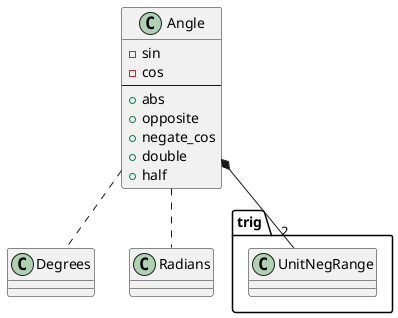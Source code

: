 @startuml

'Copyright (c) 2024 Via Technology Ltd. All Rights Reserved.

' title Angle Class Diagram

set namespaceSeparator ::
    class Angle {
        - sin
        - cos
        --
        + abs
        + opposite
        + negate_cos
        + double
        + half
    }

    Angle .. Degrees
    Angle .. Radians
    Angle *-- "2" trig::UnitNegRange
@enduml
